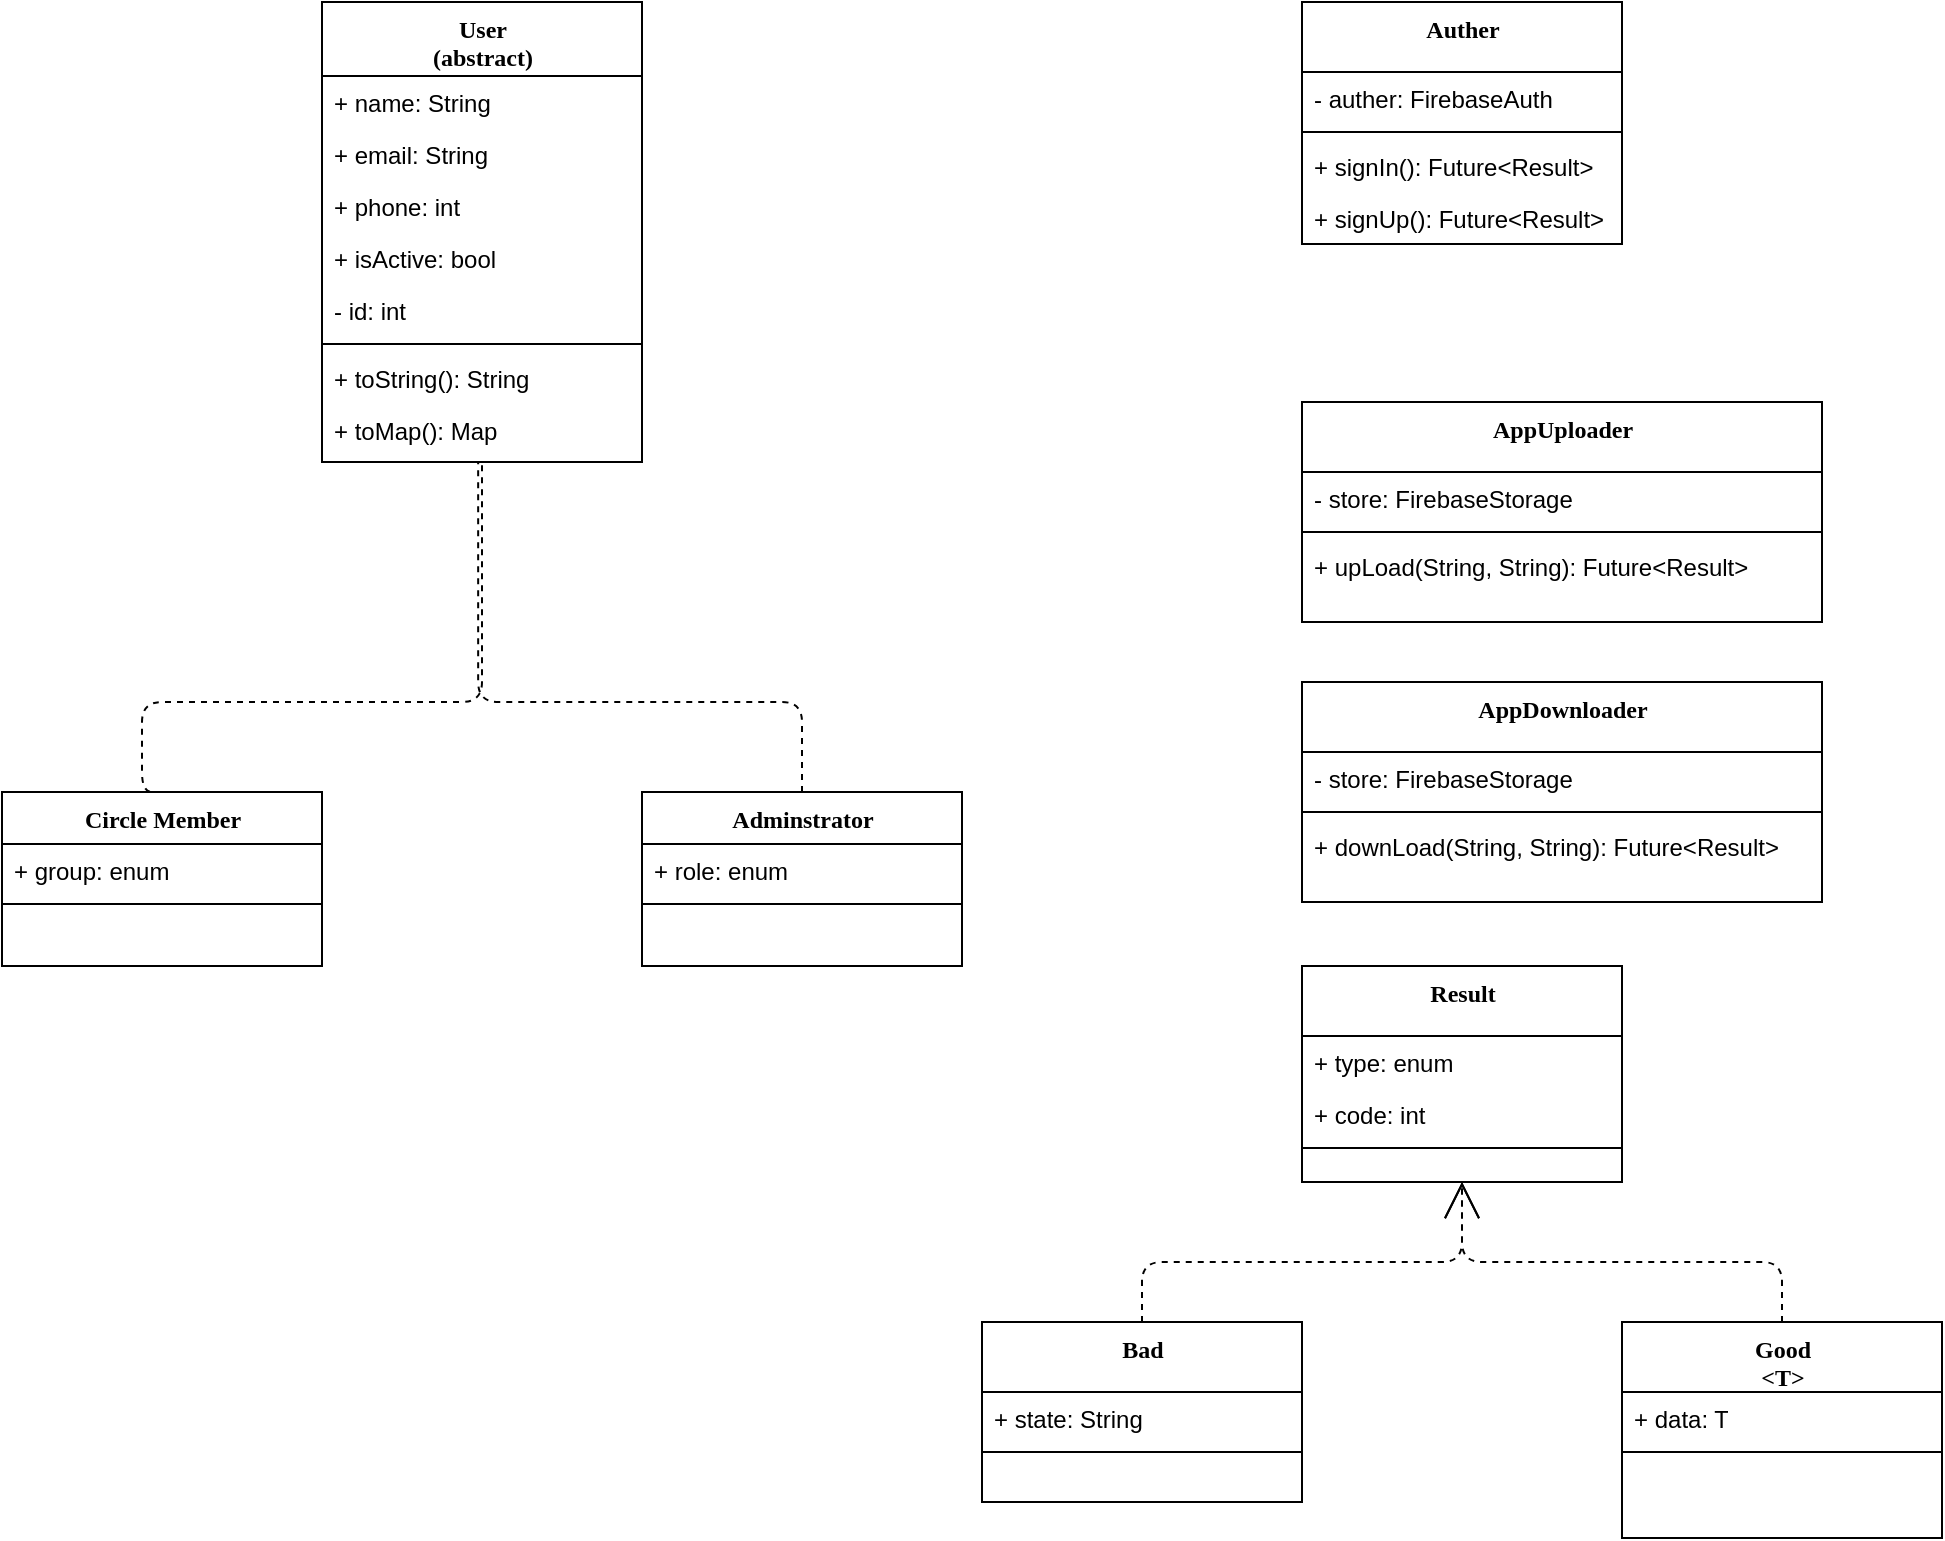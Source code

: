 <mxfile version="17.4.5" type="device"><diagram name="Page-1" id="9f46799a-70d6-7492-0946-bef42562c5a5"><mxGraphModel dx="1422" dy="804" grid="1" gridSize="10" guides="1" tooltips="1" connect="1" arrows="1" fold="1" page="1" pageScale="1" pageWidth="1100" pageHeight="850" background="none" math="0" shadow="0"><root><mxCell id="0"/><mxCell id="1" parent="0"/><mxCell id="78961159f06e98e8-123" style="edgeStyle=orthogonalEdgeStyle;html=1;labelBackgroundColor=none;startFill=0;startSize=8;endArrow=open;endFill=0;endSize=16;fontFamily=Verdana;fontSize=12;dashed=1;exitX=0.5;exitY=0;exitDx=0;exitDy=0;" parent="1" source="78961159f06e98e8-17" target="78961159f06e98e8-20" edge="1"><mxGeometry relative="1" as="geometry"><Array as="points"><mxPoint x="240" y="425"/><mxPoint x="240" y="380"/><mxPoint x="410" y="380"/></Array><mxPoint x="150" y="530" as="sourcePoint"/><mxPoint x="390" y="310" as="targetPoint"/></mxGeometry></mxCell><mxCell id="78961159f06e98e8-17" value="Circle Member" style="swimlane;html=1;fontStyle=1;align=center;verticalAlign=top;childLayout=stackLayout;horizontal=1;startSize=26;horizontalStack=0;resizeParent=1;resizeLast=0;collapsible=1;marginBottom=0;swimlaneFillColor=#ffffff;rounded=0;shadow=0;comic=0;labelBackgroundColor=none;strokeWidth=1;fillColor=none;fontFamily=Verdana;fontSize=12" parent="1" vertex="1"><mxGeometry x="170" y="425" width="160" height="87" as="geometry"/></mxCell><mxCell id="78961159f06e98e8-26" value="+ group: enum" style="text;html=1;strokeColor=none;fillColor=none;align=left;verticalAlign=top;spacingLeft=4;spacingRight=4;whiteSpace=wrap;overflow=hidden;rotatable=0;points=[[0,0.5],[1,0.5]];portConstraint=eastwest;" parent="78961159f06e98e8-17" vertex="1"><mxGeometry y="26" width="160" height="26" as="geometry"/></mxCell><mxCell id="78961159f06e98e8-19" value="" style="line;html=1;strokeWidth=1;fillColor=none;align=left;verticalAlign=middle;spacingTop=-1;spacingLeft=3;spacingRight=3;rotatable=0;labelPosition=right;points=[];portConstraint=eastwest;" parent="78961159f06e98e8-17" vertex="1"><mxGeometry y="52" width="160" height="8" as="geometry"/></mxCell><mxCell id="78961159f06e98e8-122" style="edgeStyle=elbowEdgeStyle;html=1;labelBackgroundColor=none;startFill=0;startSize=8;endArrow=open;endFill=0;endSize=16;fontFamily=Verdana;fontSize=12;elbow=vertical;dashed=1;entryX=0.488;entryY=1.154;entryDx=0;entryDy=0;entryPerimeter=0;exitX=0.5;exitY=0;exitDx=0;exitDy=0;" parent="1" source="78961159f06e98e8-30" target="78961159f06e98e8-20" edge="1"><mxGeometry relative="1" as="geometry"><Array as="points"><mxPoint x="490" y="380"/></Array></mxGeometry></mxCell><mxCell id="78961159f06e98e8-30" value="Adminstrator" style="swimlane;html=1;fontStyle=1;align=center;verticalAlign=top;childLayout=stackLayout;horizontal=1;startSize=26;horizontalStack=0;resizeParent=1;resizeLast=0;collapsible=1;marginBottom=0;swimlaneFillColor=#ffffff;rounded=0;shadow=0;comic=0;labelBackgroundColor=none;strokeWidth=1;fillColor=none;fontFamily=Verdana;fontSize=12" parent="1" vertex="1"><mxGeometry x="490" y="425" width="160" height="87" as="geometry"/></mxCell><mxCell id="78961159f06e98e8-34" value="+ role: enum" style="text;html=1;strokeColor=none;fillColor=none;align=left;verticalAlign=top;spacingLeft=4;spacingRight=4;whiteSpace=wrap;overflow=hidden;rotatable=0;points=[[0,0.5],[1,0.5]];portConstraint=eastwest;" parent="78961159f06e98e8-30" vertex="1"><mxGeometry y="26" width="160" height="26" as="geometry"/></mxCell><mxCell id="78961159f06e98e8-38" value="" style="line;html=1;strokeWidth=1;fillColor=none;align=left;verticalAlign=middle;spacingTop=-1;spacingLeft=3;spacingRight=3;rotatable=0;labelPosition=right;points=[];portConstraint=eastwest;" parent="78961159f06e98e8-30" vertex="1"><mxGeometry y="52" width="160" height="8" as="geometry"/></mxCell><mxCell id="78961159f06e98e8-43" value="User&lt;br&gt;(abstract)" style="swimlane;html=1;fontStyle=1;align=center;verticalAlign=top;childLayout=stackLayout;horizontal=1;startSize=37;horizontalStack=0;resizeParent=1;resizeLast=0;collapsible=1;marginBottom=0;swimlaneFillColor=#ffffff;rounded=0;shadow=0;comic=0;labelBackgroundColor=none;strokeWidth=1;fillColor=none;fontFamily=Verdana;fontSize=12" parent="1" vertex="1"><mxGeometry x="330" y="30" width="160" height="230" as="geometry"/></mxCell><mxCell id="78961159f06e98e8-31" value="+ name: String" style="text;html=1;strokeColor=none;fillColor=none;align=left;verticalAlign=top;spacingLeft=4;spacingRight=4;whiteSpace=wrap;overflow=hidden;rotatable=0;points=[[0,0.5],[1,0.5]];portConstraint=eastwest;" parent="78961159f06e98e8-43" vertex="1"><mxGeometry y="37" width="160" height="26" as="geometry"/></mxCell><mxCell id="78961159f06e98e8-32" value="+ email: String" style="text;html=1;strokeColor=none;fillColor=none;align=left;verticalAlign=top;spacingLeft=4;spacingRight=4;whiteSpace=wrap;overflow=hidden;rotatable=0;points=[[0,0.5],[1,0.5]];portConstraint=eastwest;" parent="78961159f06e98e8-43" vertex="1"><mxGeometry y="63" width="160" height="26" as="geometry"/></mxCell><mxCell id="78961159f06e98e8-33" value="+ phone: int" style="text;html=1;strokeColor=none;fillColor=none;align=left;verticalAlign=top;spacingLeft=4;spacingRight=4;whiteSpace=wrap;overflow=hidden;rotatable=0;points=[[0,0.5],[1,0.5]];portConstraint=eastwest;" parent="78961159f06e98e8-43" vertex="1"><mxGeometry y="89" width="160" height="26" as="geometry"/></mxCell><mxCell id="78961159f06e98e8-36" value="+ isActive: bool" style="text;html=1;strokeColor=none;fillColor=none;align=left;verticalAlign=top;spacingLeft=4;spacingRight=4;whiteSpace=wrap;overflow=hidden;rotatable=0;points=[[0,0.5],[1,0.5]];portConstraint=eastwest;" parent="78961159f06e98e8-43" vertex="1"><mxGeometry y="115" width="160" height="26" as="geometry"/></mxCell><mxCell id="51Rkm4-t0cBv3tfdaFzO-3" value="- id: int" style="text;html=1;strokeColor=none;fillColor=none;align=left;verticalAlign=top;spacingLeft=4;spacingRight=4;whiteSpace=wrap;overflow=hidden;rotatable=0;points=[[0,0.5],[1,0.5]];portConstraint=eastwest;" vertex="1" parent="78961159f06e98e8-43"><mxGeometry y="141" width="160" height="26" as="geometry"/></mxCell><mxCell id="78961159f06e98e8-51" value="" style="line;html=1;strokeWidth=1;fillColor=none;align=left;verticalAlign=middle;spacingTop=-1;spacingLeft=3;spacingRight=3;rotatable=0;labelPosition=right;points=[];portConstraint=eastwest;" parent="78961159f06e98e8-43" vertex="1"><mxGeometry y="167" width="160" height="8" as="geometry"/></mxCell><mxCell id="78961159f06e98e8-20" value="+ toString(): String" style="text;html=1;strokeColor=none;fillColor=none;align=left;verticalAlign=top;spacingLeft=4;spacingRight=4;whiteSpace=wrap;overflow=hidden;rotatable=0;points=[[0,0.5],[1,0.5]];portConstraint=eastwest;" parent="78961159f06e98e8-43" vertex="1"><mxGeometry y="175" width="160" height="26" as="geometry"/></mxCell><mxCell id="51Rkm4-t0cBv3tfdaFzO-17" value="+ toMap(): Map" style="text;html=1;strokeColor=none;fillColor=none;align=left;verticalAlign=top;spacingLeft=4;spacingRight=4;whiteSpace=wrap;overflow=hidden;rotatable=0;points=[[0,0.5],[1,0.5]];portConstraint=eastwest;" vertex="1" parent="78961159f06e98e8-43"><mxGeometry y="201" width="160" height="26" as="geometry"/></mxCell><mxCell id="51Rkm4-t0cBv3tfdaFzO-8" value="Auther" style="swimlane;html=1;fontStyle=1;align=center;verticalAlign=top;childLayout=stackLayout;horizontal=1;startSize=35;horizontalStack=0;resizeParent=1;resizeLast=0;collapsible=1;marginBottom=0;swimlaneFillColor=#ffffff;rounded=0;shadow=0;comic=0;labelBackgroundColor=none;strokeWidth=1;fillColor=none;fontFamily=Verdana;fontSize=12" vertex="1" parent="1"><mxGeometry x="820" y="30" width="160" height="121" as="geometry"/></mxCell><mxCell id="51Rkm4-t0cBv3tfdaFzO-9" value="- auther: FirebaseAuth" style="text;html=1;strokeColor=none;fillColor=none;align=left;verticalAlign=top;spacingLeft=4;spacingRight=4;whiteSpace=wrap;overflow=hidden;rotatable=0;points=[[0,0.5],[1,0.5]];portConstraint=eastwest;" vertex="1" parent="51Rkm4-t0cBv3tfdaFzO-8"><mxGeometry y="35" width="160" height="26" as="geometry"/></mxCell><mxCell id="51Rkm4-t0cBv3tfdaFzO-10" value="" style="line;html=1;strokeWidth=1;fillColor=none;align=left;verticalAlign=middle;spacingTop=-1;spacingLeft=3;spacingRight=3;rotatable=0;labelPosition=right;points=[];portConstraint=eastwest;" vertex="1" parent="51Rkm4-t0cBv3tfdaFzO-8"><mxGeometry y="61" width="160" height="8" as="geometry"/></mxCell><mxCell id="78961159f06e98e8-27" value="+ signIn(): Future&amp;lt;Result&amp;gt;" style="text;html=1;strokeColor=none;fillColor=none;align=left;verticalAlign=top;spacingLeft=4;spacingRight=4;whiteSpace=wrap;overflow=hidden;rotatable=0;points=[[0,0.5],[1,0.5]];portConstraint=eastwest;" parent="51Rkm4-t0cBv3tfdaFzO-8" vertex="1"><mxGeometry y="69" width="160" height="26" as="geometry"/></mxCell><mxCell id="51Rkm4-t0cBv3tfdaFzO-11" value="+ signUp(): Future&amp;lt;Result&amp;gt;" style="text;html=1;strokeColor=none;fillColor=none;align=left;verticalAlign=top;spacingLeft=4;spacingRight=4;whiteSpace=wrap;overflow=hidden;rotatable=0;points=[[0,0.5],[1,0.5]];portConstraint=eastwest;" vertex="1" parent="51Rkm4-t0cBv3tfdaFzO-8"><mxGeometry y="95" width="160" height="26" as="geometry"/></mxCell><mxCell id="51Rkm4-t0cBv3tfdaFzO-12" value="AppUploader" style="swimlane;html=1;fontStyle=1;align=center;verticalAlign=top;childLayout=stackLayout;horizontal=1;startSize=35;horizontalStack=0;resizeParent=1;resizeLast=0;collapsible=1;marginBottom=0;swimlaneFillColor=#ffffff;rounded=0;shadow=0;comic=0;labelBackgroundColor=none;strokeWidth=1;fillColor=none;fontFamily=Verdana;fontSize=12" vertex="1" parent="1"><mxGeometry x="820" y="230" width="260" height="110" as="geometry"/></mxCell><mxCell id="51Rkm4-t0cBv3tfdaFzO-13" value="- store: FirebaseStorage" style="text;html=1;strokeColor=none;fillColor=none;align=left;verticalAlign=top;spacingLeft=4;spacingRight=4;whiteSpace=wrap;overflow=hidden;rotatable=0;points=[[0,0.5],[1,0.5]];portConstraint=eastwest;" vertex="1" parent="51Rkm4-t0cBv3tfdaFzO-12"><mxGeometry y="35" width="260" height="26" as="geometry"/></mxCell><mxCell id="51Rkm4-t0cBv3tfdaFzO-14" value="" style="line;html=1;strokeWidth=1;fillColor=none;align=left;verticalAlign=middle;spacingTop=-1;spacingLeft=3;spacingRight=3;rotatable=0;labelPosition=right;points=[];portConstraint=eastwest;" vertex="1" parent="51Rkm4-t0cBv3tfdaFzO-12"><mxGeometry y="61" width="260" height="8" as="geometry"/></mxCell><mxCell id="51Rkm4-t0cBv3tfdaFzO-15" value="+ upLoad(String, String): Future&amp;lt;Result&amp;gt;" style="text;html=1;strokeColor=none;fillColor=none;align=left;verticalAlign=top;spacingLeft=4;spacingRight=4;whiteSpace=wrap;overflow=hidden;rotatable=0;points=[[0,0.5],[1,0.5]];portConstraint=eastwest;" vertex="1" parent="51Rkm4-t0cBv3tfdaFzO-12"><mxGeometry y="69" width="260" height="26" as="geometry"/></mxCell><mxCell id="51Rkm4-t0cBv3tfdaFzO-18" value="AppDownloader" style="swimlane;html=1;fontStyle=1;align=center;verticalAlign=top;childLayout=stackLayout;horizontal=1;startSize=35;horizontalStack=0;resizeParent=1;resizeLast=0;collapsible=1;marginBottom=0;swimlaneFillColor=#ffffff;rounded=0;shadow=0;comic=0;labelBackgroundColor=none;strokeWidth=1;fillColor=none;fontFamily=Verdana;fontSize=12" vertex="1" parent="1"><mxGeometry x="820" y="370" width="260" height="110" as="geometry"/></mxCell><mxCell id="51Rkm4-t0cBv3tfdaFzO-19" value="- store: FirebaseStorage" style="text;html=1;strokeColor=none;fillColor=none;align=left;verticalAlign=top;spacingLeft=4;spacingRight=4;whiteSpace=wrap;overflow=hidden;rotatable=0;points=[[0,0.5],[1,0.5]];portConstraint=eastwest;" vertex="1" parent="51Rkm4-t0cBv3tfdaFzO-18"><mxGeometry y="35" width="260" height="26" as="geometry"/></mxCell><mxCell id="51Rkm4-t0cBv3tfdaFzO-20" value="" style="line;html=1;strokeWidth=1;fillColor=none;align=left;verticalAlign=middle;spacingTop=-1;spacingLeft=3;spacingRight=3;rotatable=0;labelPosition=right;points=[];portConstraint=eastwest;" vertex="1" parent="51Rkm4-t0cBv3tfdaFzO-18"><mxGeometry y="61" width="260" height="8" as="geometry"/></mxCell><mxCell id="51Rkm4-t0cBv3tfdaFzO-21" value="+ downLoad(String, String): Future&amp;lt;Result&amp;gt;" style="text;html=1;strokeColor=none;fillColor=none;align=left;verticalAlign=top;spacingLeft=4;spacingRight=4;whiteSpace=wrap;overflow=hidden;rotatable=0;points=[[0,0.5],[1,0.5]];portConstraint=eastwest;" vertex="1" parent="51Rkm4-t0cBv3tfdaFzO-18"><mxGeometry y="69" width="260" height="26" as="geometry"/></mxCell><mxCell id="51Rkm4-t0cBv3tfdaFzO-22" value="Result" style="swimlane;html=1;fontStyle=1;align=center;verticalAlign=top;childLayout=stackLayout;horizontal=1;startSize=35;horizontalStack=0;resizeParent=1;resizeLast=0;collapsible=1;marginBottom=0;swimlaneFillColor=#ffffff;rounded=0;shadow=0;comic=0;labelBackgroundColor=none;strokeWidth=1;fillColor=none;fontFamily=Verdana;fontSize=12" vertex="1" parent="1"><mxGeometry x="820" y="512" width="160" height="108" as="geometry"/></mxCell><mxCell id="51Rkm4-t0cBv3tfdaFzO-23" value="+ type: enum" style="text;html=1;strokeColor=none;fillColor=none;align=left;verticalAlign=top;spacingLeft=4;spacingRight=4;whiteSpace=wrap;overflow=hidden;rotatable=0;points=[[0,0.5],[1,0.5]];portConstraint=eastwest;" vertex="1" parent="51Rkm4-t0cBv3tfdaFzO-22"><mxGeometry y="35" width="160" height="26" as="geometry"/></mxCell><mxCell id="51Rkm4-t0cBv3tfdaFzO-27" value="+ code: int" style="text;html=1;strokeColor=none;fillColor=none;align=left;verticalAlign=top;spacingLeft=4;spacingRight=4;whiteSpace=wrap;overflow=hidden;rotatable=0;points=[[0,0.5],[1,0.5]];portConstraint=eastwest;" vertex="1" parent="51Rkm4-t0cBv3tfdaFzO-22"><mxGeometry y="61" width="160" height="26" as="geometry"/></mxCell><mxCell id="51Rkm4-t0cBv3tfdaFzO-24" value="" style="line;html=1;strokeWidth=1;fillColor=none;align=left;verticalAlign=middle;spacingTop=-1;spacingLeft=3;spacingRight=3;rotatable=0;labelPosition=right;points=[];portConstraint=eastwest;" vertex="1" parent="51Rkm4-t0cBv3tfdaFzO-22"><mxGeometry y="87" width="160" height="8" as="geometry"/></mxCell><mxCell id="51Rkm4-t0cBv3tfdaFzO-28" value="Bad" style="swimlane;html=1;fontStyle=1;align=center;verticalAlign=top;childLayout=stackLayout;horizontal=1;startSize=35;horizontalStack=0;resizeParent=1;resizeLast=0;collapsible=1;marginBottom=0;swimlaneFillColor=#ffffff;rounded=0;shadow=0;comic=0;labelBackgroundColor=none;strokeWidth=1;fillColor=none;fontFamily=Verdana;fontSize=12" vertex="1" parent="1"><mxGeometry x="660" y="690" width="160" height="90" as="geometry"/></mxCell><mxCell id="51Rkm4-t0cBv3tfdaFzO-30" value="+ state: String" style="text;html=1;strokeColor=none;fillColor=none;align=left;verticalAlign=top;spacingLeft=4;spacingRight=4;whiteSpace=wrap;overflow=hidden;rotatable=0;points=[[0,0.5],[1,0.5]];portConstraint=eastwest;" vertex="1" parent="51Rkm4-t0cBv3tfdaFzO-28"><mxGeometry y="35" width="160" height="26" as="geometry"/></mxCell><mxCell id="51Rkm4-t0cBv3tfdaFzO-31" value="" style="line;html=1;strokeWidth=1;fillColor=none;align=left;verticalAlign=middle;spacingTop=-1;spacingLeft=3;spacingRight=3;rotatable=0;labelPosition=right;points=[];portConstraint=eastwest;" vertex="1" parent="51Rkm4-t0cBv3tfdaFzO-28"><mxGeometry y="61" width="160" height="8" as="geometry"/></mxCell><mxCell id="51Rkm4-t0cBv3tfdaFzO-32" value="Good&lt;br&gt;&amp;lt;T&amp;gt;" style="swimlane;html=1;fontStyle=1;align=center;verticalAlign=top;childLayout=stackLayout;horizontal=1;startSize=35;horizontalStack=0;resizeParent=1;resizeLast=0;collapsible=1;marginBottom=0;swimlaneFillColor=#ffffff;rounded=0;shadow=0;comic=0;labelBackgroundColor=none;strokeWidth=1;fillColor=none;fontFamily=Verdana;fontSize=12" vertex="1" parent="1"><mxGeometry x="980" y="690" width="160" height="108" as="geometry"/></mxCell><mxCell id="51Rkm4-t0cBv3tfdaFzO-34" value="+ data: T" style="text;html=1;strokeColor=none;fillColor=none;align=left;verticalAlign=top;spacingLeft=4;spacingRight=4;whiteSpace=wrap;overflow=hidden;rotatable=0;points=[[0,0.5],[1,0.5]];portConstraint=eastwest;" vertex="1" parent="51Rkm4-t0cBv3tfdaFzO-32"><mxGeometry y="35" width="160" height="26" as="geometry"/></mxCell><mxCell id="51Rkm4-t0cBv3tfdaFzO-35" value="" style="line;html=1;strokeWidth=1;fillColor=none;align=left;verticalAlign=middle;spacingTop=-1;spacingLeft=3;spacingRight=3;rotatable=0;labelPosition=right;points=[];portConstraint=eastwest;" vertex="1" parent="51Rkm4-t0cBv3tfdaFzO-32"><mxGeometry y="61" width="160" height="8" as="geometry"/></mxCell><mxCell id="51Rkm4-t0cBv3tfdaFzO-37" style="edgeStyle=elbowEdgeStyle;html=1;labelBackgroundColor=none;startFill=0;startSize=8;endArrow=open;endFill=0;endSize=16;fontFamily=Verdana;fontSize=12;elbow=vertical;dashed=1;entryX=0.5;entryY=1;entryDx=0;entryDy=0;exitX=0.5;exitY=0;exitDx=0;exitDy=0;" edge="1" parent="1" source="51Rkm4-t0cBv3tfdaFzO-32" target="51Rkm4-t0cBv3tfdaFzO-22"><mxGeometry relative="1" as="geometry"><mxPoint x="841.92" y="690" as="sourcePoint"/><mxPoint x="680" y="500.004" as="targetPoint"/><Array as="points"><mxPoint x="880" y="660"/></Array></mxGeometry></mxCell><mxCell id="51Rkm4-t0cBv3tfdaFzO-38" style="edgeStyle=elbowEdgeStyle;html=1;labelBackgroundColor=none;startFill=0;startSize=8;endArrow=open;endFill=0;endSize=16;fontFamily=Verdana;fontSize=12;elbow=vertical;dashed=1;entryX=0.5;entryY=1;entryDx=0;entryDy=0;exitX=0.5;exitY=0;exitDx=0;exitDy=0;" edge="1" parent="1"><mxGeometry relative="1" as="geometry"><mxPoint x="740" y="690" as="sourcePoint"/><mxPoint x="900" y="620" as="targetPoint"/><Array as="points"><mxPoint x="920" y="660"/></Array></mxGeometry></mxCell></root></mxGraphModel></diagram></mxfile>